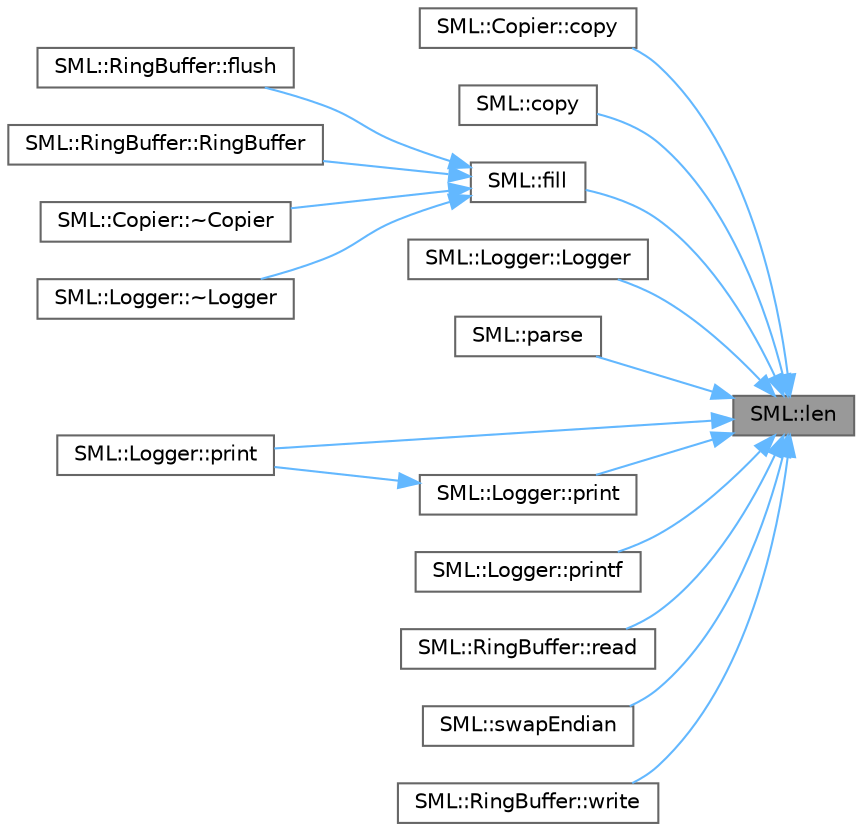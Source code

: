 digraph "SML::len"
{
 // LATEX_PDF_SIZE
  bgcolor="transparent";
  edge [fontname=Helvetica,fontsize=10,labelfontname=Helvetica,labelfontsize=10];
  node [fontname=Helvetica,fontsize=10,shape=box,height=0.2,width=0.4];
  rankdir="RL";
  Node1 [id="Node000001",label="SML::len",height=0.2,width=0.4,color="gray40", fillcolor="grey60", style="filled", fontcolor="black",tooltip="Find length of input C-string."];
  Node1 -> Node2 [id="edge1_Node000001_Node000002",dir="back",color="steelblue1",style="solid",tooltip=" "];
  Node2 [id="Node000002",label="SML::Copier::copy",height=0.2,width=0.4,color="grey40", fillcolor="white", style="filled",URL="$group___s_m_l.html#gacf4bec54cc463f9b344d5d0718b7531c",tooltip="Copy len bytes from source to destionation."];
  Node1 -> Node3 [id="edge2_Node000001_Node000003",dir="back",color="steelblue1",style="solid",tooltip=" "];
  Node3 [id="Node000003",label="SML::copy",height=0.2,width=0.4,color="grey40", fillcolor="white", style="filled",URL="$group___s_m_l.html#ga81027697f6ff2af43f7f0b6710d4376b",tooltip="Copy len bytes from source to destination."];
  Node1 -> Node4 [id="edge3_Node000001_Node000004",dir="back",color="steelblue1",style="solid",tooltip=" "];
  Node4 [id="Node000004",label="SML::fill",height=0.2,width=0.4,color="grey40", fillcolor="white", style="filled",URL="$group___s_m_l.html#ga3561fba48e92dde5432b6bde26762707",tooltip="Fill len bytes from address with value."];
  Node4 -> Node5 [id="edge4_Node000004_Node000005",dir="back",color="steelblue1",style="solid",tooltip=" "];
  Node5 [id="Node000005",label="SML::RingBuffer::flush",height=0.2,width=0.4,color="grey40", fillcolor="white", style="filled",URL="$group___s_m_l.html#gaaeed8661f950b523582eb6d061f4a222",tooltip="Flush all data from ring buffer."];
  Node4 -> Node6 [id="edge5_Node000004_Node000006",dir="back",color="steelblue1",style="solid",tooltip=" "];
  Node6 [id="Node000006",label="SML::RingBuffer::RingBuffer",height=0.2,width=0.4,color="grey40", fillcolor="white", style="filled",URL="$group___s_m_l.html#ga24c00d726548b74a3462c267a7f7364f",tooltip="Ring buffer constructor."];
  Node4 -> Node7 [id="edge6_Node000004_Node000007",dir="back",color="steelblue1",style="solid",tooltip=" "];
  Node7 [id="Node000007",label="SML::Copier::~Copier",height=0.2,width=0.4,color="grey40", fillcolor="white", style="filled",URL="$group___s_m_l.html#gaf134dceaedf162fda7b531e7b5aed361",tooltip="Copier object deconstructor."];
  Node4 -> Node8 [id="edge7_Node000004_Node000008",dir="back",color="steelblue1",style="solid",tooltip=" "];
  Node8 [id="Node000008",label="SML::Logger::~Logger",height=0.2,width=0.4,color="grey40", fillcolor="white", style="filled",URL="$group___s_m_l.html#ga81516b3d635394e30855c30b84b1a9d7",tooltip="Logger deconstructor."];
  Node1 -> Node9 [id="edge8_Node000001_Node000009",dir="back",color="steelblue1",style="solid",tooltip=" "];
  Node9 [id="Node000009",label="SML::Logger::Logger",height=0.2,width=0.4,color="grey40", fillcolor="white", style="filled",URL="$group___s_m_l.html#ga12ca7e230acc4a01f9873961080572b8",tooltip="Logger constructor for blocking logging process."];
  Node1 -> Node10 [id="edge9_Node000001_Node000010",dir="back",color="steelblue1",style="solid",tooltip=" "];
  Node10 [id="Node000010",label="SML::parse",height=0.2,width=0.4,color="grey40", fillcolor="white", style="filled",URL="$group___s_m_l.html#ga92ee8a34e035ff57986283ffbdcd72cb",tooltip="Parse C-string for multiple strings."];
  Node1 -> Node11 [id="edge10_Node000001_Node000011",dir="back",color="steelblue1",style="solid",tooltip=" "];
  Node11 [id="Node000011",label="SML::Logger::print",height=0.2,width=0.4,color="grey40", fillcolor="white", style="filled",URL="$group___s_m_l.html#gab0bbeade6df5b83fbc72f3f9b24d54a6",tooltip="Print constant C-string."];
  Node1 -> Node12 [id="edge11_Node000001_Node000012",dir="back",color="steelblue1",style="solid",tooltip=" "];
  Node12 [id="Node000012",label="SML::Logger::print",height=0.2,width=0.4,color="grey40", fillcolor="white", style="filled",URL="$group___s_m_l.html#ga3aa7789d198491623fb3c0de003ab791",tooltip="Print constant C-string."];
  Node12 -> Node11 [id="edge12_Node000012_Node000011",dir="back",color="steelblue1",style="solid",tooltip=" "];
  Node1 -> Node13 [id="edge13_Node000001_Node000013",dir="back",color="steelblue1",style="solid",tooltip=" "];
  Node13 [id="Node000013",label="SML::Logger::printf",height=0.2,width=0.4,color="grey40", fillcolor="white", style="filled",URL="$group___s_m_l.html#ga096fbb5778d0dcdcaaa18440b509e6a8",tooltip="Format and print string."];
  Node1 -> Node14 [id="edge14_Node000001_Node000014",dir="back",color="steelblue1",style="solid",tooltip=" "];
  Node14 [id="Node000014",label="SML::RingBuffer::read",height=0.2,width=0.4,color="grey40", fillcolor="white", style="filled",URL="$group___s_m_l.html#gab964453444370d29c6fb7516c09403bf",tooltip="Read multiple data slots from ring buffer."];
  Node1 -> Node15 [id="edge15_Node000001_Node000015",dir="back",color="steelblue1",style="solid",tooltip=" "];
  Node15 [id="Node000015",label="SML::swapEndian",height=0.2,width=0.4,color="grey40", fillcolor="white", style="filled",URL="$group___s_m_l.html#gab2632666755c050d1c43be8edbe49566",tooltip="Swap endian."];
  Node1 -> Node16 [id="edge16_Node000001_Node000016",dir="back",color="steelblue1",style="solid",tooltip=" "];
  Node16 [id="Node000016",label="SML::RingBuffer::write",height=0.2,width=0.4,color="grey40", fillcolor="white", style="filled",URL="$group___s_m_l.html#gab32ba78b2246f7523f345e17f2493c96",tooltip="Write multiple T type data to ring buffer."];
}
